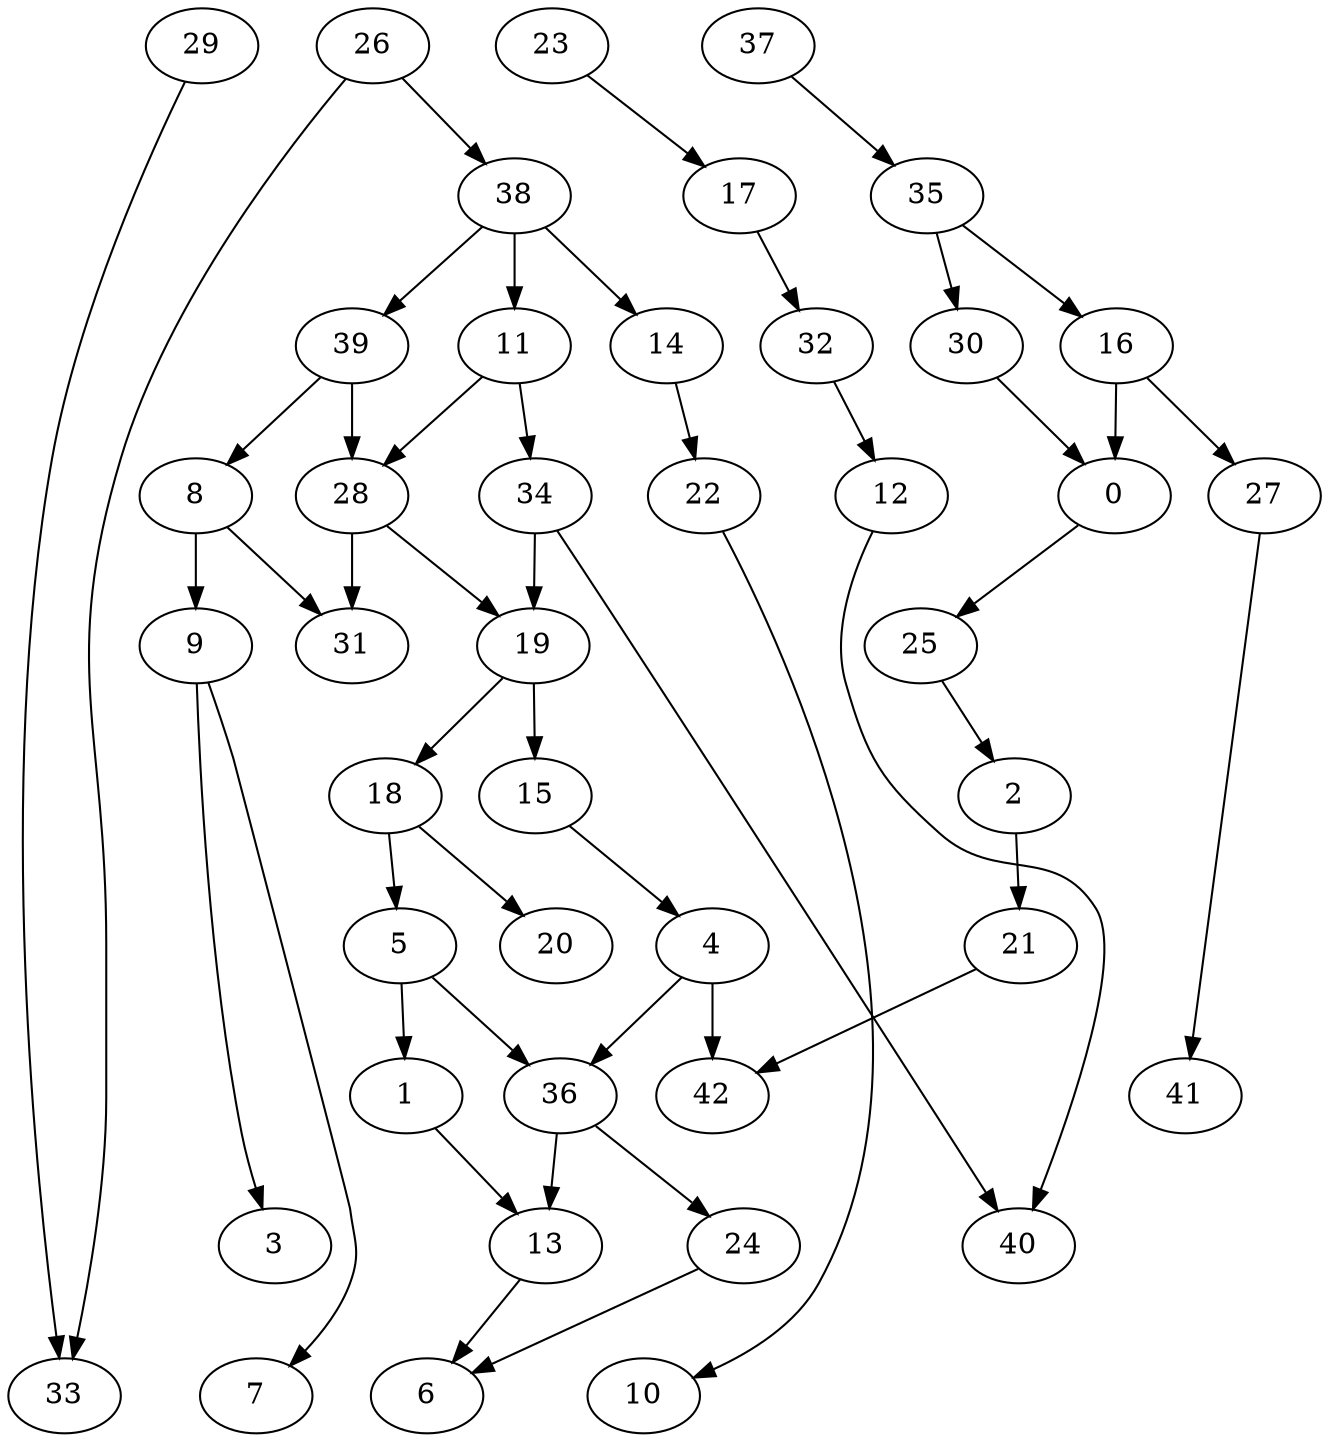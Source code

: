 digraph g {
0;
1;
2;
3;
4;
5;
6;
7;
8;
9;
10;
11;
12;
13;
14;
15;
16;
17;
18;
19;
20;
21;
22;
23;
24;
25;
26;
27;
28;
29;
30;
31;
32;
33;
34;
35;
36;
37;
38;
39;
40;
41;
42;
0 -> 25 [weight=0];
1 -> 13 [weight=0];
2 -> 21 [weight=0];
4 -> 42 [weight=1];
4 -> 36 [weight=0];
5 -> 1 [weight=0];
5 -> 36 [weight=0];
8 -> 9 [weight=0];
8 -> 31 [weight=0];
9 -> 3 [weight=0];
9 -> 7 [weight=0];
11 -> 28 [weight=0];
11 -> 34 [weight=0];
12 -> 40 [weight=0];
13 -> 6 [weight=0];
14 -> 22 [weight=0];
15 -> 4 [weight=0];
16 -> 0 [weight=0];
16 -> 27 [weight=0];
17 -> 32 [weight=0];
18 -> 5 [weight=0];
18 -> 20 [weight=0];
19 -> 15 [weight=0];
19 -> 18 [weight=0];
21 -> 42 [weight=0];
22 -> 10 [weight=0];
23 -> 17 [weight=0];
24 -> 6 [weight=0];
25 -> 2 [weight=0];
26 -> 33 [weight=0];
26 -> 38 [weight=0];
27 -> 41 [weight=0];
28 -> 31 [weight=1];
28 -> 19 [weight=0];
29 -> 33 [weight=0];
30 -> 0 [weight=0];
32 -> 12 [weight=0];
34 -> 40 [weight=0];
34 -> 19 [weight=0];
35 -> 16 [weight=0];
35 -> 30 [weight=0];
36 -> 13 [weight=0];
36 -> 24 [weight=0];
37 -> 35 [weight=0];
38 -> 39 [weight=0];
38 -> 11 [weight=1];
38 -> 14 [weight=0];
39 -> 8 [weight=0];
39 -> 28 [weight=1];
}
